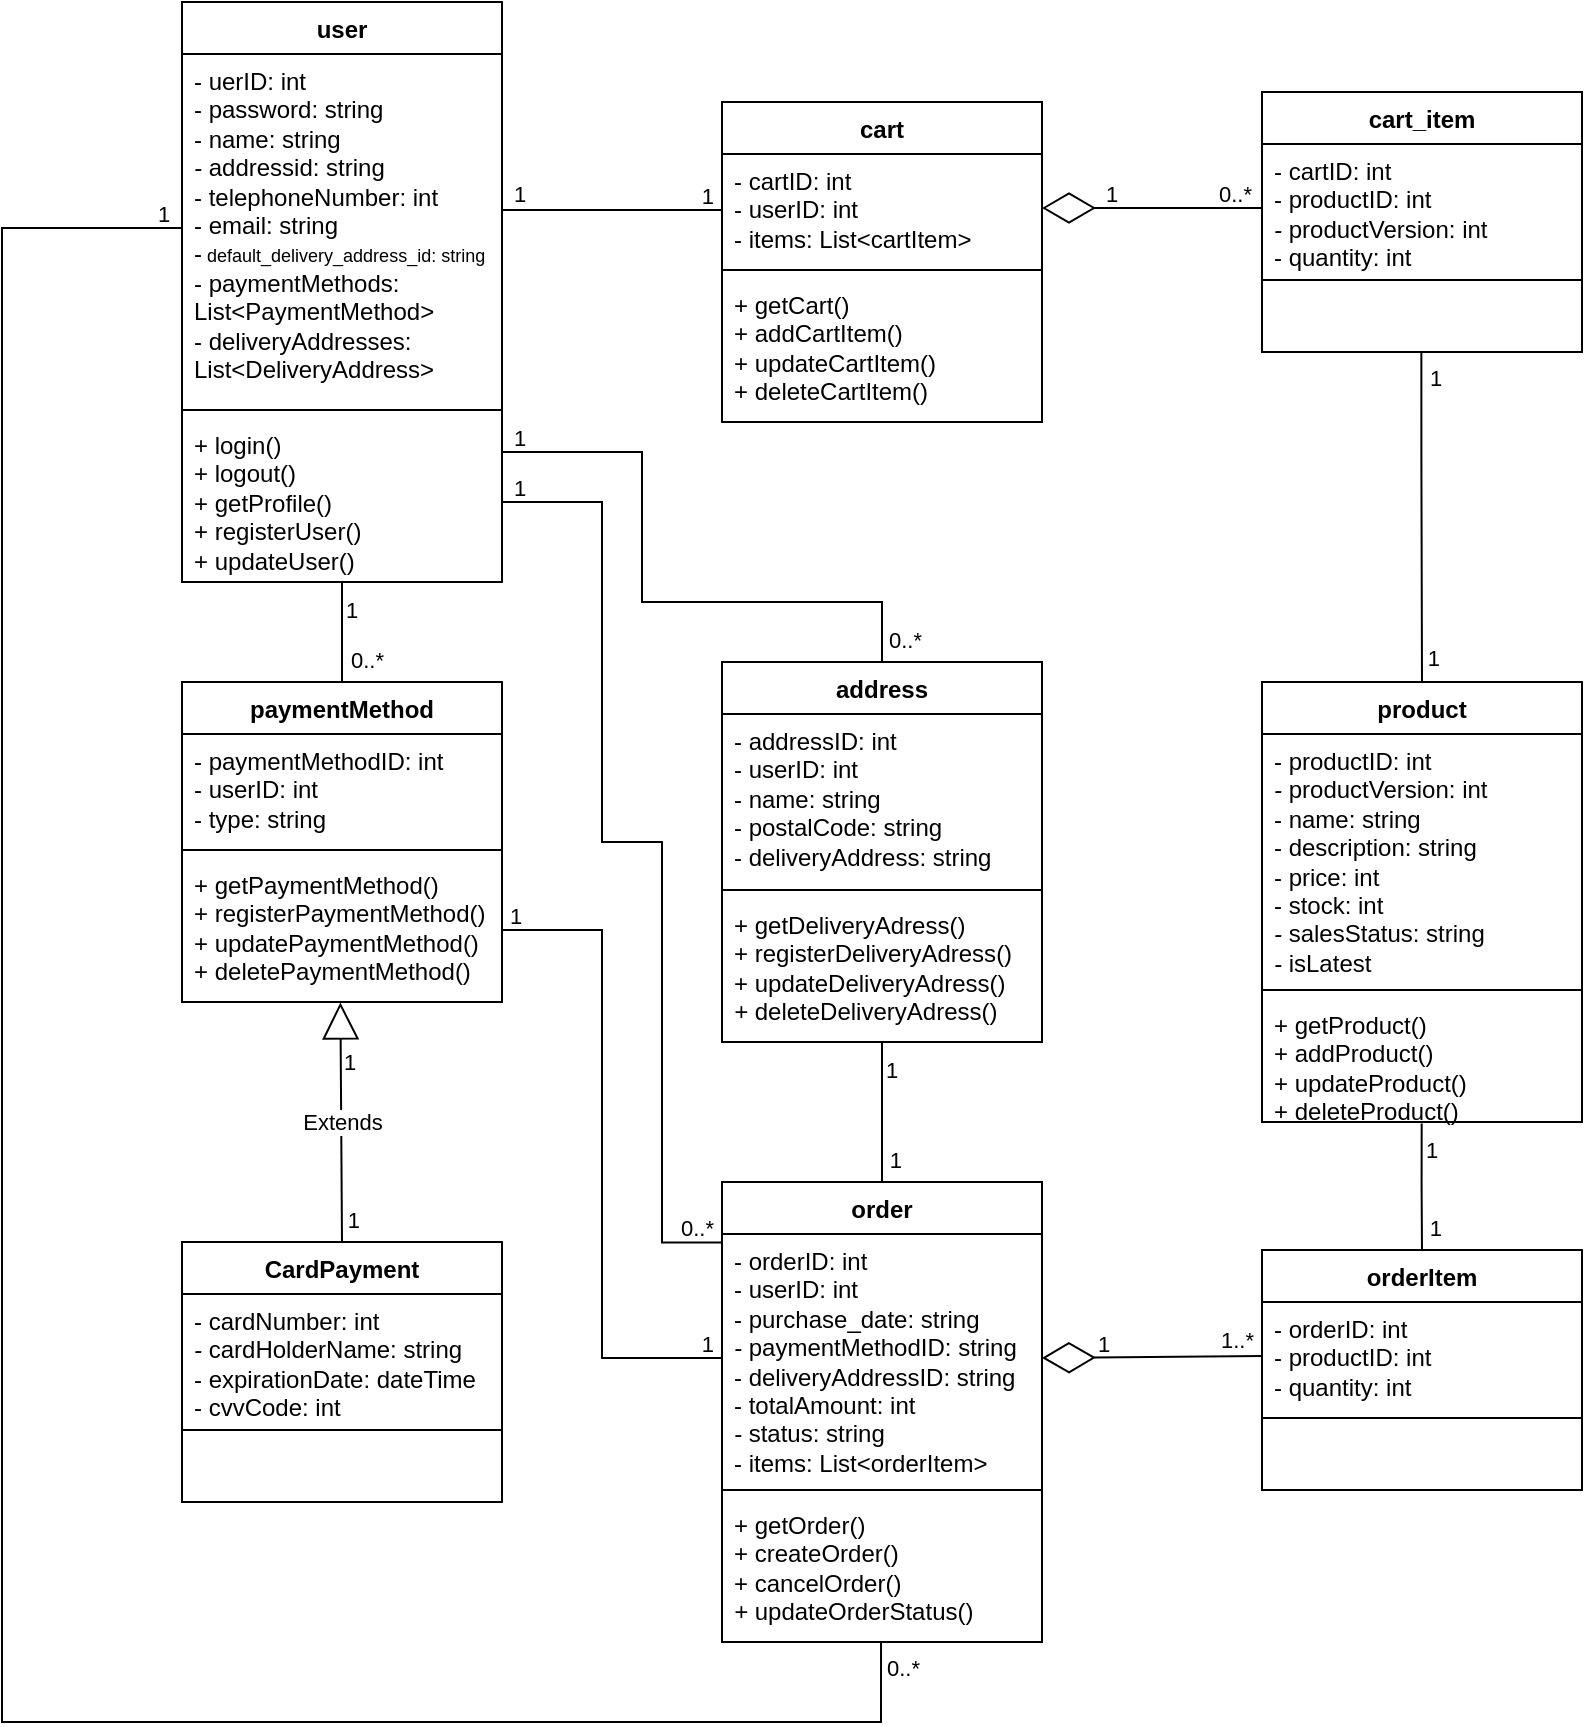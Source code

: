 <mxfile version="24.4.13" type="google">
  <diagram name="Page-1" id="e56a1550-8fbb-45ad-956c-1786394a9013">
    <mxGraphModel grid="1" page="0" gridSize="10" guides="1" tooltips="1" connect="1" arrows="1" fold="1" pageScale="1" pageWidth="1100" pageHeight="850" background="none" math="0" shadow="0">
      <root>
        <mxCell id="0" />
        <mxCell id="1" parent="0" />
        <mxCell id="Dggb_0L5YijJoXraUt78-34" value="" style="endArrow=none;html=1;edgeStyle=orthogonalEdgeStyle;rounded=0;exitX=1;exitY=0.517;exitDx=0;exitDy=0;entryX=0;entryY=0.5;entryDx=0;entryDy=0;exitPerimeter=0;" edge="1" parent="1" source="2KOE_bNOq0SQkTFNPbul-5">
          <mxGeometry relative="1" as="geometry">
            <mxPoint x="370.0" y="43" as="sourcePoint" />
            <mxPoint x="480" y="44" as="targetPoint" />
            <Array as="points">
              <mxPoint x="480" y="44" />
            </Array>
          </mxGeometry>
        </mxCell>
        <mxCell id="Dggb_0L5YijJoXraUt78-35" value="1" style="edgeLabel;resizable=0;html=1;align=left;verticalAlign=bottom;labelBackgroundColor=none;" connectable="0" vertex="1" parent="Dggb_0L5YijJoXraUt78-34">
          <mxGeometry x="-1" relative="1" as="geometry">
            <mxPoint x="4" y="-11" as="offset" />
          </mxGeometry>
        </mxCell>
        <mxCell id="Dggb_0L5YijJoXraUt78-36" value="1" style="edgeLabel;resizable=0;html=1;align=right;verticalAlign=bottom;labelBackgroundColor=none;" connectable="0" vertex="1" parent="Dggb_0L5YijJoXraUt78-34">
          <mxGeometry x="1" relative="1" as="geometry">
            <mxPoint x="-4" y="1" as="offset" />
          </mxGeometry>
        </mxCell>
        <mxCell id="Dggb_0L5YijJoXraUt78-43" value="" style="endArrow=none;html=1;edgeStyle=orthogonalEdgeStyle;rounded=0;entryX=0.5;entryY=0;entryDx=0;entryDy=0;exitX=0.498;exitY=0.994;exitDx=0;exitDy=0;exitPerimeter=0;" edge="1" parent="1" source="2KOE_bNOq0SQkTFNPbul-17" target="2KOE_bNOq0SQkTFNPbul-20">
          <mxGeometry relative="1" as="geometry">
            <mxPoint x="830" y="170" as="sourcePoint" />
            <mxPoint x="827.86" y="348.19" as="targetPoint" />
            <Array as="points">
              <mxPoint x="830" y="170" />
              <mxPoint x="830" y="170" />
            </Array>
          </mxGeometry>
        </mxCell>
        <mxCell id="Dggb_0L5YijJoXraUt78-44" value="1" style="edgeLabel;resizable=0;html=1;align=left;verticalAlign=bottom;labelBackgroundColor=none;" connectable="0" vertex="1" parent="Dggb_0L5YijJoXraUt78-43">
          <mxGeometry x="-1" relative="1" as="geometry">
            <mxPoint x="2" y="22" as="offset" />
          </mxGeometry>
        </mxCell>
        <mxCell id="Dggb_0L5YijJoXraUt78-45" value="1" style="edgeLabel;resizable=0;html=1;align=right;verticalAlign=bottom;labelBackgroundColor=none;" connectable="0" vertex="1" parent="Dggb_0L5YijJoXraUt78-43">
          <mxGeometry x="1" relative="1" as="geometry">
            <mxPoint x="10" y="-3" as="offset" />
          </mxGeometry>
        </mxCell>
        <mxCell id="Dggb_0L5YijJoXraUt78-49" value="" style="endArrow=none;html=1;edgeStyle=orthogonalEdgeStyle;rounded=0;exitX=1;exitY=0.5;exitDx=0;exitDy=0;entryX=0.5;entryY=0;entryDx=0;entryDy=0;" edge="1" parent="1" source="2KOE_bNOq0SQkTFNPbul-7" target="2KOE_bNOq0SQkTFNPbul-28">
          <mxGeometry relative="1" as="geometry">
            <mxPoint x="380" y="180" as="sourcePoint" />
            <mxPoint x="585" y="250" as="targetPoint" />
            <Array as="points">
              <mxPoint x="440" y="165" />
              <mxPoint x="440" y="240" />
              <mxPoint x="560" y="240" />
            </Array>
          </mxGeometry>
        </mxCell>
        <mxCell id="Dggb_0L5YijJoXraUt78-50" value="1" style="edgeLabel;resizable=0;html=1;align=left;verticalAlign=bottom;labelBackgroundColor=none;" connectable="0" vertex="1" parent="Dggb_0L5YijJoXraUt78-49">
          <mxGeometry x="-1" relative="1" as="geometry">
            <mxPoint x="4" y="2" as="offset" />
          </mxGeometry>
        </mxCell>
        <mxCell id="Dggb_0L5YijJoXraUt78-51" value="0..*" style="edgeLabel;resizable=0;html=1;align=right;verticalAlign=bottom;labelBackgroundColor=none;" connectable="0" vertex="1" parent="Dggb_0L5YijJoXraUt78-49">
          <mxGeometry x="1" relative="1" as="geometry">
            <mxPoint x="20" y="-3" as="offset" />
          </mxGeometry>
        </mxCell>
        <mxCell id="Dggb_0L5YijJoXraUt78-52" value="" style="endArrow=none;html=1;edgeStyle=orthogonalEdgeStyle;rounded=0;exitX=0.5;exitY=1.002;exitDx=0;exitDy=0;exitPerimeter=0;entryX=0.5;entryY=0;entryDx=0;entryDy=0;" edge="1" parent="1" source="2KOE_bNOq0SQkTFNPbul-7" target="2KOE_bNOq0SQkTFNPbul-36">
          <mxGeometry relative="1" as="geometry">
            <mxPoint x="295" y="280" as="sourcePoint" />
            <mxPoint x="290" y="260" as="targetPoint" />
            <Array as="points" />
          </mxGeometry>
        </mxCell>
        <mxCell id="Dggb_0L5YijJoXraUt78-53" value="1" style="edgeLabel;resizable=0;html=1;align=left;verticalAlign=bottom;labelBackgroundColor=none;" connectable="0" vertex="1" parent="Dggb_0L5YijJoXraUt78-52">
          <mxGeometry x="-1" relative="1" as="geometry">
            <mxPoint y="22" as="offset" />
          </mxGeometry>
        </mxCell>
        <mxCell id="Dggb_0L5YijJoXraUt78-54" value="0..*" style="edgeLabel;resizable=0;html=1;align=right;verticalAlign=bottom;labelBackgroundColor=none;" connectable="0" vertex="1" parent="Dggb_0L5YijJoXraUt78-52">
          <mxGeometry x="1" relative="1" as="geometry">
            <mxPoint x="21" y="-3" as="offset" />
          </mxGeometry>
        </mxCell>
        <mxCell id="Dggb_0L5YijJoXraUt78-58" value="" style="endArrow=none;html=1;edgeStyle=orthogonalEdgeStyle;rounded=0;entryX=0;entryY=0.5;entryDx=0;entryDy=0;exitX=1;exitY=0.5;exitDx=0;exitDy=0;" edge="1" parent="1" source="2KOE_bNOq0SQkTFNPbul-39">
          <mxGeometry relative="1" as="geometry">
            <mxPoint x="380" y="618" as="sourcePoint" />
            <mxPoint x="480" y="618" as="targetPoint" />
            <Array as="points">
              <mxPoint x="420" y="404" />
              <mxPoint x="420" y="618" />
            </Array>
          </mxGeometry>
        </mxCell>
        <mxCell id="Dggb_0L5YijJoXraUt78-59" value="1" style="edgeLabel;resizable=0;html=1;align=left;verticalAlign=bottom;labelBackgroundColor=none;" connectable="0" vertex="1" parent="Dggb_0L5YijJoXraUt78-58">
          <mxGeometry x="-1" relative="1" as="geometry">
            <mxPoint x="2" y="1" as="offset" />
          </mxGeometry>
        </mxCell>
        <mxCell id="Dggb_0L5YijJoXraUt78-60" value="1" style="edgeLabel;resizable=0;html=1;align=right;verticalAlign=bottom;labelBackgroundColor=none;" connectable="0" vertex="1" parent="Dggb_0L5YijJoXraUt78-58">
          <mxGeometry x="1" relative="1" as="geometry">
            <mxPoint x="-4" y="1" as="offset" />
          </mxGeometry>
        </mxCell>
        <mxCell id="Dggb_0L5YijJoXraUt78-61" value="" style="endArrow=none;html=1;edgeStyle=orthogonalEdgeStyle;rounded=0;exitX=0.5;exitY=1;exitDx=0;exitDy=0;entryX=0.5;entryY=0;entryDx=0;entryDy=0;" edge="1" parent="1" source="2KOE_bNOq0SQkTFNPbul-28" target="2KOE_bNOq0SQkTFNPbul-32">
          <mxGeometry relative="1" as="geometry">
            <mxPoint x="559.86" y="430" as="sourcePoint" />
            <mxPoint x="559.86" y="540" as="targetPoint" />
            <Array as="points" />
          </mxGeometry>
        </mxCell>
        <mxCell id="Dggb_0L5YijJoXraUt78-62" value="1" style="edgeLabel;resizable=0;html=1;align=left;verticalAlign=bottom;labelBackgroundColor=none;" connectable="0" vertex="1" parent="Dggb_0L5YijJoXraUt78-61">
          <mxGeometry x="-1" relative="1" as="geometry">
            <mxPoint y="22" as="offset" />
          </mxGeometry>
        </mxCell>
        <mxCell id="Dggb_0L5YijJoXraUt78-63" value="1" style="edgeLabel;resizable=0;html=1;align=right;verticalAlign=bottom;labelBackgroundColor=none;" connectable="0" vertex="1" parent="Dggb_0L5YijJoXraUt78-61">
          <mxGeometry x="1" relative="1" as="geometry">
            <mxPoint x="10" y="-3" as="offset" />
          </mxGeometry>
        </mxCell>
        <mxCell id="Dggb_0L5YijJoXraUt78-64" value="" style="endArrow=none;html=1;edgeStyle=orthogonalEdgeStyle;rounded=0;entryX=0.5;entryY=0;entryDx=0;entryDy=0;exitX=0.499;exitY=1.012;exitDx=0;exitDy=0;exitPerimeter=0;" edge="1" parent="1" source="2KOE_bNOq0SQkTFNPbul-23" target="2KOE_bNOq0SQkTFNPbul-24">
          <mxGeometry relative="1" as="geometry">
            <mxPoint x="829.71" y="460" as="sourcePoint" />
            <mxPoint x="829.71" y="530" as="targetPoint" />
          </mxGeometry>
        </mxCell>
        <mxCell id="Dggb_0L5YijJoXraUt78-65" value="1" style="edgeLabel;resizable=0;html=1;align=left;verticalAlign=bottom;labelBackgroundColor=none;" connectable="0" vertex="1" parent="Dggb_0L5YijJoXraUt78-64">
          <mxGeometry x="-1" relative="1" as="geometry">
            <mxPoint y="22" as="offset" />
          </mxGeometry>
        </mxCell>
        <mxCell id="Dggb_0L5YijJoXraUt78-66" value="1" style="edgeLabel;resizable=0;html=1;align=right;verticalAlign=bottom;labelBackgroundColor=none;" connectable="0" vertex="1" parent="Dggb_0L5YijJoXraUt78-64">
          <mxGeometry x="1" relative="1" as="geometry">
            <mxPoint x="10" y="-3" as="offset" />
          </mxGeometry>
        </mxCell>
        <mxCell id="Dggb_0L5YijJoXraUt78-67" value="" style="endArrow=none;html=1;edgeStyle=orthogonalEdgeStyle;rounded=0;exitX=1;exitY=0.5;exitDx=0;exitDy=0;entryX=0;entryY=0.5;entryDx=0;entryDy=0;strokeColor=none;" edge="1" parent="1">
          <mxGeometry relative="1" as="geometry">
            <mxPoint x="640" y="575" as="sourcePoint" />
            <mxPoint x="760" y="695" as="targetPoint" />
          </mxGeometry>
        </mxCell>
        <mxCell id="Dggb_0L5YijJoXraUt78-68" value="1" style="edgeLabel;resizable=0;html=1;align=left;verticalAlign=bottom;labelBackgroundColor=none;" connectable="0" vertex="1" parent="Dggb_0L5YijJoXraUt78-67">
          <mxGeometry x="-1" relative="1" as="geometry">
            <mxPoint x="26" y="44" as="offset" />
          </mxGeometry>
        </mxCell>
        <mxCell id="Dggb_0L5YijJoXraUt78-69" value="1..*" style="edgeLabel;resizable=0;html=1;align=right;verticalAlign=bottom;labelBackgroundColor=none;" connectable="0" vertex="1" parent="Dggb_0L5YijJoXraUt78-67">
          <mxGeometry x="1" relative="1" as="geometry">
            <mxPoint x="-14" y="-77" as="offset" />
          </mxGeometry>
        </mxCell>
        <mxCell id="Dggb_0L5YijJoXraUt78-75" value="" style="endArrow=none;html=1;edgeStyle=orthogonalEdgeStyle;rounded=0;exitX=0;exitY=0.5;exitDx=0;exitDy=0;entryX=0.497;entryY=0.995;entryDx=0;entryDy=0;entryPerimeter=0;" edge="1" parent="1" source="2KOE_bNOq0SQkTFNPbul-5" target="2KOE_bNOq0SQkTFNPbul-35">
          <mxGeometry relative="1" as="geometry">
            <mxPoint x="210" y="70.01" as="sourcePoint" />
            <mxPoint x="560" y="790" as="targetPoint" />
            <Array as="points">
              <mxPoint x="210" y="53" />
              <mxPoint x="120" y="53" />
              <mxPoint x="120" y="800" />
              <mxPoint x="560" y="800" />
            </Array>
          </mxGeometry>
        </mxCell>
        <mxCell id="Dggb_0L5YijJoXraUt78-76" value="1" style="edgeLabel;resizable=0;html=1;align=left;verticalAlign=bottom;labelBackgroundColor=none;" connectable="0" vertex="1" parent="Dggb_0L5YijJoXraUt78-75">
          <mxGeometry x="-1" relative="1" as="geometry">
            <mxPoint x="-14" y="1" as="offset" />
          </mxGeometry>
        </mxCell>
        <mxCell id="Dggb_0L5YijJoXraUt78-77" value="0..*" style="edgeLabel;resizable=0;html=1;align=right;verticalAlign=bottom;labelBackgroundColor=none;" connectable="0" vertex="1" parent="Dggb_0L5YijJoXraUt78-75">
          <mxGeometry x="1" relative="1" as="geometry">
            <mxPoint x="20" y="22" as="offset" />
          </mxGeometry>
        </mxCell>
        <mxCell id="2KOE_bNOq0SQkTFNPbul-3" value="" style="endArrow=diamondThin;endFill=0;endSize=24;html=1;rounded=0;exitX=0;exitY=0.5;exitDx=0;exitDy=0;entryX=1;entryY=0.5;entryDx=0;entryDy=0;" edge="1" parent="1" source="2KOE_bNOq0SQkTFNPbul-25" target="2KOE_bNOq0SQkTFNPbul-33">
          <mxGeometry width="160" relative="1" as="geometry">
            <mxPoint x="730" y="627.5" as="sourcePoint" />
            <mxPoint x="660" y="612.5" as="targetPoint" />
          </mxGeometry>
        </mxCell>
        <mxCell id="2KOE_bNOq0SQkTFNPbul-4" value="user" style="swimlane;fontStyle=1;align=center;verticalAlign=top;childLayout=stackLayout;horizontal=1;startSize=26;horizontalStack=0;resizeParent=1;resizeParentMax=0;resizeLast=0;collapsible=1;marginBottom=0;whiteSpace=wrap;html=1;" vertex="1" parent="1">
          <mxGeometry x="210" y="-60" width="160" height="290" as="geometry" />
        </mxCell>
        <mxCell id="2KOE_bNOq0SQkTFNPbul-5" value="- uerID: int&lt;div&gt;- password: string&lt;br&gt;&lt;/div&gt;&lt;div&gt;- name: string&lt;/div&gt;&lt;div&gt;&lt;i&gt;- &lt;/i&gt;addressid: string&lt;/div&gt;&lt;div&gt;- telephoneNumber: int&lt;br&gt;&lt;/div&gt;&lt;div&gt;- email: string&lt;/div&gt;&lt;div&gt;-&lt;font style=&quot;font-size: 9px;&quot;&gt; default_delivery_address_id: string&lt;/font&gt;&lt;/div&gt;&lt;div&gt;- paymentMethods: List&amp;lt;PaymentMethod&amp;gt;&lt;br&gt;&lt;/div&gt;&lt;div&gt;-&amp;nbsp;deliveryAddresses: List&amp;lt;DeliveryAddress&amp;gt;&lt;/div&gt;" style="text;strokeColor=none;fillColor=none;align=left;verticalAlign=top;spacingLeft=4;spacingRight=4;overflow=hidden;rotatable=0;points=[[0,0.5],[1,0.5]];portConstraint=eastwest;whiteSpace=wrap;html=1;" vertex="1" parent="2KOE_bNOq0SQkTFNPbul-4">
          <mxGeometry y="26" width="160" height="174" as="geometry" />
        </mxCell>
        <mxCell id="2KOE_bNOq0SQkTFNPbul-6" value="" style="line;strokeWidth=1;fillColor=none;align=left;verticalAlign=middle;spacingTop=-1;spacingLeft=3;spacingRight=3;rotatable=0;labelPosition=right;points=[];portConstraint=eastwest;strokeColor=inherit;" vertex="1" parent="2KOE_bNOq0SQkTFNPbul-4">
          <mxGeometry y="200" width="160" height="8" as="geometry" />
        </mxCell>
        <mxCell id="2KOE_bNOq0SQkTFNPbul-7" value="+ login()&lt;div&gt;+ logout()&lt;br&gt;&lt;/div&gt;&lt;div&gt;+ getProfile()&lt;br&gt;&lt;/div&gt;&lt;div&gt;+ registerUser()&lt;br&gt;&lt;/div&gt;&lt;div&gt;+ updateUser()&lt;br&gt;&lt;/div&gt;" style="text;strokeColor=none;fillColor=none;align=left;verticalAlign=top;spacingLeft=4;spacingRight=4;overflow=hidden;rotatable=0;points=[[0,0.5],[1,0.5]];portConstraint=eastwest;whiteSpace=wrap;html=1;" vertex="1" parent="2KOE_bNOq0SQkTFNPbul-4">
          <mxGeometry y="208" width="160" height="82" as="geometry" />
        </mxCell>
        <mxCell id="2KOE_bNOq0SQkTFNPbul-9" value="cart" style="swimlane;fontStyle=1;align=center;verticalAlign=top;childLayout=stackLayout;horizontal=1;startSize=26;horizontalStack=0;resizeParent=1;resizeParentMax=0;resizeLast=0;collapsible=1;marginBottom=0;whiteSpace=wrap;html=1;" vertex="1" parent="1">
          <mxGeometry x="480" y="-10" width="160" height="160" as="geometry" />
        </mxCell>
        <mxCell id="2KOE_bNOq0SQkTFNPbul-10" value="- cartID: int&lt;div&gt;- userID: int&lt;/div&gt;&lt;div&gt;- items: List&amp;lt;cartItem&amp;gt;&lt;br&gt;&lt;/div&gt;" style="text;strokeColor=none;fillColor=none;align=left;verticalAlign=top;spacingLeft=4;spacingRight=4;overflow=hidden;rotatable=0;points=[[0,0.5],[1,0.5]];portConstraint=eastwest;whiteSpace=wrap;html=1;" vertex="1" parent="2KOE_bNOq0SQkTFNPbul-9">
          <mxGeometry y="26" width="160" height="54" as="geometry" />
        </mxCell>
        <mxCell id="2KOE_bNOq0SQkTFNPbul-11" value="" style="line;strokeWidth=1;fillColor=none;align=left;verticalAlign=middle;spacingTop=-1;spacingLeft=3;spacingRight=3;rotatable=0;labelPosition=right;points=[];portConstraint=eastwest;strokeColor=inherit;" vertex="1" parent="2KOE_bNOq0SQkTFNPbul-9">
          <mxGeometry y="80" width="160" height="8" as="geometry" />
        </mxCell>
        <mxCell id="2KOE_bNOq0SQkTFNPbul-12" value="&lt;div&gt;+ getCart()&lt;br&gt;&lt;/div&gt;&lt;div&gt;+ addCartItem()&lt;div&gt;+ updateCartItem()&lt;br&gt;&lt;/div&gt;&lt;div&gt;+ deleteCartItem()&lt;/div&gt;&lt;/div&gt;" style="text;strokeColor=none;fillColor=none;align=left;verticalAlign=top;spacingLeft=4;spacingRight=4;overflow=hidden;rotatable=0;points=[[0,0.5],[1,0.5]];portConstraint=eastwest;whiteSpace=wrap;html=1;" vertex="1" parent="2KOE_bNOq0SQkTFNPbul-9">
          <mxGeometry y="88" width="160" height="72" as="geometry" />
        </mxCell>
        <mxCell id="2KOE_bNOq0SQkTFNPbul-13" value="" style="group" connectable="0" vertex="1" parent="1">
          <mxGeometry x="640" y="255" as="geometry" />
        </mxCell>
        <mxCell id="Dggb_0L5YijJoXraUt78-40" value="" style="endArrow=none;html=1;edgeStyle=orthogonalEdgeStyle;rounded=0;exitX=1;exitY=0.5;exitDx=0;exitDy=0;entryX=0;entryY=0.5;entryDx=0;entryDy=0;strokeColor=none;" edge="1" parent="2KOE_bNOq0SQkTFNPbul-13">
          <mxGeometry relative="1" as="geometry">
            <mxPoint as="sourcePoint" />
            <mxPoint x="110" y="-162" as="targetPoint" />
          </mxGeometry>
        </mxCell>
        <mxCell id="Dggb_0L5YijJoXraUt78-41" value="1" style="edgeLabel;resizable=0;html=1;align=left;verticalAlign=bottom;labelBackgroundColor=none;" connectable="0" vertex="1" parent="Dggb_0L5YijJoXraUt78-40">
          <mxGeometry x="-1" relative="1" as="geometry">
            <mxPoint x="30" y="-211" as="offset" />
          </mxGeometry>
        </mxCell>
        <mxCell id="Dggb_0L5YijJoXraUt78-42" value="0..*" style="edgeLabel;resizable=0;html=1;align=right;verticalAlign=bottom;labelBackgroundColor=none;" connectable="0" vertex="1" parent="Dggb_0L5YijJoXraUt78-40">
          <mxGeometry x="1" relative="1" as="geometry">
            <mxPoint x="-5" y="-49" as="offset" />
          </mxGeometry>
        </mxCell>
        <mxCell id="2KOE_bNOq0SQkTFNPbul-1" value="" style="endArrow=diamondThin;endFill=0;endSize=24;html=1;rounded=0;exitX=0;exitY=0.5;exitDx=0;exitDy=0;entryX=1;entryY=0.5;entryDx=0;entryDy=0;" edge="1" parent="1" source="2KOE_bNOq0SQkTFNPbul-15" target="2KOE_bNOq0SQkTFNPbul-10">
          <mxGeometry width="160" relative="1" as="geometry">
            <mxPoint x="750" y="53" as="sourcePoint" />
            <mxPoint x="640" y="215" as="targetPoint" />
          </mxGeometry>
        </mxCell>
        <mxCell id="2KOE_bNOq0SQkTFNPbul-14" value="cart_item" style="swimlane;fontStyle=1;align=center;verticalAlign=top;childLayout=stackLayout;horizontal=1;startSize=26;horizontalStack=0;resizeParent=1;resizeParentMax=0;resizeLast=0;collapsible=1;marginBottom=0;whiteSpace=wrap;html=1;" vertex="1" parent="1">
          <mxGeometry x="750" y="-15" width="160" height="130" as="geometry" />
        </mxCell>
        <mxCell id="2KOE_bNOq0SQkTFNPbul-15" value="&lt;div&gt;&lt;span style=&quot;background-color: initial;&quot;&gt;- cartID: int&lt;/span&gt;&lt;br&gt;&lt;/div&gt;&lt;div&gt;- productID: int&lt;/div&gt;&lt;div&gt;&lt;i&gt;-&amp;nbsp;&lt;/i&gt;productVersion: int&lt;br&gt;&lt;/div&gt;&lt;div&gt;- quantity: int&lt;br&gt;&lt;/div&gt;&lt;div&gt;&lt;br&gt;&lt;/div&gt;" style="text;strokeColor=none;fillColor=none;align=left;verticalAlign=top;spacingLeft=4;spacingRight=4;overflow=hidden;rotatable=0;points=[[0,0.5],[1,0.5]];portConstraint=eastwest;whiteSpace=wrap;html=1;" vertex="1" parent="2KOE_bNOq0SQkTFNPbul-14">
          <mxGeometry y="26" width="160" height="64" as="geometry" />
        </mxCell>
        <mxCell id="2KOE_bNOq0SQkTFNPbul-16" value="" style="line;strokeWidth=1;fillColor=none;align=left;verticalAlign=middle;spacingTop=-1;spacingLeft=3;spacingRight=3;rotatable=0;labelPosition=right;points=[];portConstraint=eastwest;strokeColor=inherit;" vertex="1" parent="2KOE_bNOq0SQkTFNPbul-14">
          <mxGeometry y="90" width="160" height="8" as="geometry" />
        </mxCell>
        <mxCell id="2KOE_bNOq0SQkTFNPbul-17" value="&lt;div&gt;&lt;br&gt;&lt;/div&gt;" style="text;strokeColor=none;fillColor=none;align=left;verticalAlign=top;spacingLeft=4;spacingRight=4;overflow=hidden;rotatable=0;points=[[0,0.5],[1,0.5]];portConstraint=eastwest;whiteSpace=wrap;html=1;" vertex="1" parent="2KOE_bNOq0SQkTFNPbul-14">
          <mxGeometry y="98" width="160" height="32" as="geometry" />
        </mxCell>
        <mxCell id="2KOE_bNOq0SQkTFNPbul-20" value="product" style="swimlane;fontStyle=1;align=center;verticalAlign=top;childLayout=stackLayout;horizontal=1;startSize=26;horizontalStack=0;resizeParent=1;resizeParentMax=0;resizeLast=0;collapsible=1;marginBottom=0;whiteSpace=wrap;html=1;" vertex="1" parent="1">
          <mxGeometry x="750" y="280" width="160" height="220" as="geometry" />
        </mxCell>
        <mxCell id="2KOE_bNOq0SQkTFNPbul-21" value="- productID: int&lt;div&gt;&lt;i&gt;- &lt;/i&gt;productVersion: int&lt;br&gt;&lt;div&gt;- name: string&lt;/div&gt;&lt;div&gt;- description: string&lt;br&gt;&lt;/div&gt;&lt;div&gt;- price: int&lt;/div&gt;&lt;div&gt;- stock: int&lt;/div&gt;&lt;/div&gt;&lt;div&gt;&lt;i&gt;-&amp;nbsp;&lt;/i&gt;salesStatus: string&lt;br&gt;&lt;/div&gt;&lt;div&gt;&lt;i&gt;- &lt;/i&gt;isLatest&lt;/div&gt;" style="text;strokeColor=none;fillColor=none;align=left;verticalAlign=top;spacingLeft=4;spacingRight=4;overflow=hidden;rotatable=0;points=[[0,0.5],[1,0.5]];portConstraint=eastwest;whiteSpace=wrap;html=1;" vertex="1" parent="2KOE_bNOq0SQkTFNPbul-20">
          <mxGeometry y="26" width="160" height="124" as="geometry" />
        </mxCell>
        <mxCell id="2KOE_bNOq0SQkTFNPbul-22" value="" style="line;strokeWidth=1;fillColor=none;align=left;verticalAlign=middle;spacingTop=-1;spacingLeft=3;spacingRight=3;rotatable=0;labelPosition=right;points=[];portConstraint=eastwest;strokeColor=inherit;" vertex="1" parent="2KOE_bNOq0SQkTFNPbul-20">
          <mxGeometry y="150" width="160" height="8" as="geometry" />
        </mxCell>
        <mxCell id="2KOE_bNOq0SQkTFNPbul-23" value="&lt;div&gt;+ getProduct()&lt;/div&gt;&lt;div&gt;+ addProduct()&lt;br&gt;&lt;/div&gt;&lt;div&gt;+ update&lt;span style=&quot;background-color: initial;&quot;&gt;Product&lt;/span&gt;&lt;span style=&quot;background-color: initial;&quot;&gt;()&lt;/span&gt;&lt;/div&gt;&lt;div&gt;+ delete&lt;span style=&quot;background-color: initial;&quot;&gt;Product&lt;/span&gt;&lt;span style=&quot;background-color: initial;&quot;&gt;()&lt;/span&gt;&lt;/div&gt;" style="text;strokeColor=none;fillColor=none;align=left;verticalAlign=top;spacingLeft=4;spacingRight=4;overflow=hidden;rotatable=0;points=[[0,0.5],[1,0.5]];portConstraint=eastwest;whiteSpace=wrap;html=1;" vertex="1" parent="2KOE_bNOq0SQkTFNPbul-20">
          <mxGeometry y="158" width="160" height="62" as="geometry" />
        </mxCell>
        <mxCell id="2KOE_bNOq0SQkTFNPbul-24" value="orderItem" style="swimlane;fontStyle=1;align=center;verticalAlign=top;childLayout=stackLayout;horizontal=1;startSize=26;horizontalStack=0;resizeParent=1;resizeParentMax=0;resizeLast=0;collapsible=1;marginBottom=0;whiteSpace=wrap;html=1;" vertex="1" parent="1">
          <mxGeometry x="750" y="564" width="160" height="120" as="geometry" />
        </mxCell>
        <mxCell id="2KOE_bNOq0SQkTFNPbul-25" value="- orderID: int&lt;div&gt;- productID: int&lt;/div&gt;&lt;div&gt;- quantity: int&lt;span style=&quot;background-color: initial; text-wrap: nowrap; color: rgba(0, 0, 0, 0); font-family: monospace; font-size: 0px;&quot;&gt;%3CmxGraphModel%3E%3Croot%3E%3CmxCell%20id%3D%220%22%2F%3E%3CmxCell%20id%3D%221%22%20parent%3D%220%22%2F%3E%3CmxCell%20id%3D%222%22%20value%3D%22%E5%95%86%E5%93%81%22%20style%3D%22swimlane%3BfontStyle%3D1%3Balign%3Dcenter%3BverticalAlign%3Dtop%3BchildLayout%3DstackLayout%3Bhorizontal%3D1%3BstartSize%3D26%3BhorizontalStack%3D0%3BresizeParent%3D1%3BresizeParentMax%3D0%3BresizeLast%3D0%3Bcollapsible%3D1%3BmarginBottom%3D0%3BwhiteSpace%3Dwrap%3Bhtml%3D1%3B%22%20vertex%3D%221%22%20parent%3D%221%22%3E%3CmxGeometry%20x%3D%22750%22%20y%3D%22280%22%20width%3D%22160%22%20height%3D%22170%22%20as%3D%22geometry%22%2F%3E%3C%2FmxCell%3E%3CmxCell%20id%3D%223%22%20value%3D%22-%20productID%3A%20string%26lt%3Bdiv%26gt%3B-%20name%3A%20string%26lt%3B%2Fdiv%26gt%3B%26lt%3Bdiv%26gt%3B-%20description%3A%20string%26lt%3Bbr%26gt%3B%26lt%3B%2Fdiv%26gt%3B%26lt%3Bdiv%26gt%3B-%20price%3A%20int%26lt%3Bbr%26gt%3B%26lt%3B%2Fdiv%26gt%3B%26lt%3Bdiv%26gt%3B-%20stockID%3A%20int%26lt%3Bbr%26gt%3B%26lt%3B%2Fdiv%26gt%3B%26lt%3Bdiv%26gt%3B-%20stock%3A%20int%26lt%3B%2Fdiv%26gt%3B%22%20style%3D%22text%3BstrokeColor%3Dnone%3BfillColor%3Dnone%3Balign%3Dleft%3BverticalAlign%3Dtop%3BspacingLeft%3D4%3BspacingRight%3D4%3Boverflow%3Dhidden%3Brotatable%3D0%3Bpoints%3D%5B%5B0%2C0.5%5D%2C%5B1%2C0.5%5D%5D%3BportConstraint%3Deastwest%3BwhiteSpace%3Dwrap%3Bhtml%3D1%3B%22%20vertex%3D%221%22%20parent%3D%222%22%3E%3CmxGeometry%20y%3D%2226%22%20width%3D%22160%22%20height%3D%2294%22%20as%3D%22geometry%22%2F%3E%3C%2FmxCell%3E%3CmxCell%20id%3D%224%22%20value%3D%22%22%20style%3D%22line%3BstrokeWidth%3D1%3BfillColor%3Dnone%3Balign%3Dleft%3BverticalAlign%3Dmiddle%3BspacingTop%3D-1%3BspacingLeft%3D3%3BspacingRight%3D3%3Brotatable%3D0%3BlabelPosition%3Dright%3Bpoints%3D%5B%5D%3BportConstraint%3Deastwest%3BstrokeColor%3Dinherit%3B%22%20vertex%3D%221%22%20parent%3D%222%22%3E%3CmxGeometry%20y%3D%22120%22%20width%3D%22160%22%20height%3D%228%22%20as%3D%22geometry%22%2F%3E%3C%2FmxCell%3E%3CmxCell%20id%3D%225%22%20value%3D%22%26lt%3Bdiv%26gt%3B%26lt%3Bbr%26gt%3B%26lt%3B%2Fdiv%26gt%3B%22%20style%3D%22text%3BstrokeColor%3Dnone%3BfillColor%3Dnone%3Balign%3Dleft%3BverticalAlign%3Dtop%3BspacingLeft%3D4%3BspacingRight%3D4%3Boverflow%3Dhidden%3Brotatable%3D0%3Bpoints%3D%5B%5B0%2C0.5%5D%2C%5B1%2C0.5%5D%5D%3BportConstraint%3Deastwest%3BwhiteSpace%3Dwrap%3Bhtml%3D1%3B%22%20vertex%3D%221%22%20parent%3D%222%22%3E%3CmxGeometry%20y%3D%22128%22%20width%3D%22160%22%20height%3D%2242%22%20as%3D%22geometry%22%2F%3E%3C%2FmxCell%3E%3C%2Froot%3E%3C%2FmxGraphModel%3E&lt;/span&gt;&lt;span style=&quot;background-color: initial; text-wrap: nowrap; color: rgba(0, 0, 0, 0); font-family: monospace; font-size: 0px;&quot;&gt;%3CmxGraphModel%3E%3Croot%3E%3CmxCell%20id%3D%220%22%2F%3E%3CmxCell%20id%3D%221%22%20parent%3D%220%22%2F%3E%3CmxCell%20id%3D%222%22%20value%3D%22%E5%95%86%E5%93%81%22%20style%3D%22swimlane%3BfontStyle%3D1%3Balign%3Dcenter%3BverticalAlign%3Dtop%3BchildLayout%3DstackLayout%3Bhorizontal%3D1%3BstartSize%3D26%3BhorizontalStack%3D0%3BresizeParent%3D1%3BresizeParentMax%3D0%3BresizeLast%3D0%3Bcollapsible%3D1%3BmarginBottom%3D0%3BwhiteSpace%3Dwrap%3Bhtml%3D1%3B%22%20vertex%3D%221%22%20parent%3D%221%22%3E%3CmxGeometry%20x%3D%22750%22%20y%3D%22280%22%20width%3D%22160%22%20height%3D%22170%22%20as%3D%22geometry%22%2F%3E%3C%2FmxCell%3E%3CmxCell%20id%3D%223%22%20value%3D%22-%20productID%3A%20string%26lt%3Bdiv%26gt%3B-%20name%3A%20string%26lt%3B%2Fdiv%26gt%3B%26lt%3Bdiv%26gt%3B-%20description%3A%20string%26lt%3Bbr%26gt%3B%26lt%3B%2Fdiv%26gt%3B%26lt%3Bdiv%26gt%3B-%20price%3A%20int%26lt%3Bbr%26gt%3B%26lt%3B%2Fdiv%26gt%3B%26lt%3Bdiv%26gt%3B-%20stockID%3A%20int%26lt%3Bbr%26gt%3B%26lt%3B%2Fdiv%26gt%3B%26lt%3Bdiv%26gt%3B-%20stock%3A%20int%26lt%3B%2Fdiv%26gt%3B%22%20style%3D%22text%3BstrokeColor%3Dnone%3BfillColor%3Dnone%3Balign%3Dleft%3BverticalAlign%3Dtop%3BspacingLeft%3D4%3BspacingRight%3D4%3Boverflow%3Dhidden%3Brotatable%3D0%3Bpoints%3D%5B%5B0%2C0.5%5D%2C%5B1%2C0.5%5D%5D%3BportConstraint%3Deastwest%3BwhiteSpace%3Dwrap%3Bhtml%3D1%3B%22%20vertex%3D%221%22%20parent%3D%222%22%3E%3CmxGeometry%20y%3D%2226%22%20width%3D%22160%22%20height%3D%2294%22%20as%3D%22geometry%22%2F%3E%3C%2FmxCell%3E%3CmxCell%20id%3D%224%22%20value%3D%22%22%20style%3D%22line%3BstrokeWidth%3D1%3BfillColor%3Dnone%3Balign%3Dleft%3BverticalAlign%3Dmiddle%3BspacingTop%3D-1%3BspacingLeft%3D3%3BspacingRight%3D3%3Brotatable%3D0%3BlabelPosition%3Dright%3Bpoints%3D%5B%5D%3BportConstraint%3Deastwest%3BstrokeColor%3Dinherit%3B%22%20vertex%3D%221%22%20parent%3D%222%22%3E%3CmxGeometry%20y%3D%22120%22%20width%3D%22160%22%20height%3D%228%22%20as%3D%22geometry%22%2F%3E%3C%2FmxCell%3E%3CmxCell%20id%3D%225%22%20value%3D%22%26lt%3Bdiv%26gt%3B%26lt%3Bbr%26gt%3B%26lt%3B%2Fdiv%26gt%3B%22%20style%3D%22text%3BstrokeColor%3Dnone%3BfillColor%3Dnone%3Balign%3Dleft%3BverticalAlign%3Dtop%3BspacingLeft%3D4%3BspacingRight%3D4%3Boverflow%3Dhidden%3Brotatable%3D0%3Bpoints%3D%5B%5B0%2C0.5%5D%2C%5B1%2C0.5%5D%5D%3BportConstraint%3Deastwest%3BwhiteSpace%3Dwrap%3Bhtml%3D1%3B%22%20vertex%3D%221%22%20parent%3D%222%22%3E%3CmxGeometry%20y%3D%22128%22%20width%3D%22160%22%20height%3D%2242%22%20as%3D%22geometry%22%2F%3E%3C%2FmxCell%3E%3C%2Froot%3E%3C%2FmxGraphModel%3E&lt;/span&gt;&lt;/div&gt;" style="text;strokeColor=none;fillColor=none;align=left;verticalAlign=top;spacingLeft=4;spacingRight=4;overflow=hidden;rotatable=0;points=[[0,0.5],[1,0.5]];portConstraint=eastwest;whiteSpace=wrap;html=1;" vertex="1" parent="2KOE_bNOq0SQkTFNPbul-24">
          <mxGeometry y="26" width="160" height="54" as="geometry" />
        </mxCell>
        <mxCell id="2KOE_bNOq0SQkTFNPbul-26" value="" style="line;strokeWidth=1;fillColor=none;align=left;verticalAlign=middle;spacingTop=-1;spacingLeft=3;spacingRight=3;rotatable=0;labelPosition=right;points=[];portConstraint=eastwest;strokeColor=inherit;" vertex="1" parent="2KOE_bNOq0SQkTFNPbul-24">
          <mxGeometry y="80" width="160" height="8" as="geometry" />
        </mxCell>
        <mxCell id="2KOE_bNOq0SQkTFNPbul-27" value="&amp;nbsp;" style="text;strokeColor=none;fillColor=none;align=left;verticalAlign=top;spacingLeft=4;spacingRight=4;overflow=hidden;rotatable=0;points=[[0,0.5],[1,0.5]];portConstraint=eastwest;whiteSpace=wrap;html=1;" vertex="1" parent="2KOE_bNOq0SQkTFNPbul-24">
          <mxGeometry y="88" width="160" height="32" as="geometry" />
        </mxCell>
        <mxCell id="2KOE_bNOq0SQkTFNPbul-28" value="address" style="swimlane;fontStyle=1;align=center;verticalAlign=top;childLayout=stackLayout;horizontal=1;startSize=26;horizontalStack=0;resizeParent=1;resizeParentMax=0;resizeLast=0;collapsible=1;marginBottom=0;whiteSpace=wrap;html=1;" vertex="1" parent="1">
          <mxGeometry x="480" y="270" width="160" height="190" as="geometry" />
        </mxCell>
        <mxCell id="2KOE_bNOq0SQkTFNPbul-29" value="- addressID: int&lt;div&gt;- userID: int&lt;/div&gt;&lt;div&gt;- name: string&lt;br&gt;&lt;/div&gt;&lt;div&gt;- postalCode: string&lt;br&gt;&lt;/div&gt;&lt;div&gt;- deliveryAddress: string&lt;/div&gt;" style="text;strokeColor=none;fillColor=none;align=left;verticalAlign=top;spacingLeft=4;spacingRight=4;overflow=hidden;rotatable=0;points=[[0,0.5],[1,0.5]];portConstraint=eastwest;whiteSpace=wrap;html=1;" vertex="1" parent="2KOE_bNOq0SQkTFNPbul-28">
          <mxGeometry y="26" width="160" height="84" as="geometry" />
        </mxCell>
        <mxCell id="2KOE_bNOq0SQkTFNPbul-30" value="" style="line;strokeWidth=1;fillColor=none;align=left;verticalAlign=middle;spacingTop=-1;spacingLeft=3;spacingRight=3;rotatable=0;labelPosition=right;points=[];portConstraint=eastwest;strokeColor=inherit;" vertex="1" parent="2KOE_bNOq0SQkTFNPbul-28">
          <mxGeometry y="110" width="160" height="8" as="geometry" />
        </mxCell>
        <mxCell id="2KOE_bNOq0SQkTFNPbul-31" value="&lt;div&gt;&lt;div&gt;+ getDeliveryAdress()&lt;br&gt;&lt;/div&gt;&lt;div&gt;+ register&lt;span style=&quot;background-color: initial;&quot;&gt;Delivery&lt;/span&gt;&lt;span style=&quot;background-color: initial;&quot;&gt;Adress&lt;/span&gt;&lt;span style=&quot;background-color: initial;&quot;&gt;()&lt;/span&gt;&lt;/div&gt;&lt;div&gt;+ update&lt;span style=&quot;background-color: initial;&quot;&gt;Delivery&lt;/span&gt;&lt;span style=&quot;background-color: initial;&quot;&gt;Adress&lt;/span&gt;&lt;span style=&quot;background-color: initial;&quot;&gt;()&lt;/span&gt;&lt;/div&gt;&lt;/div&gt;&lt;div&gt;&lt;i&gt;+ &lt;/i&gt;delete&lt;span style=&quot;background-color: initial;&quot;&gt;Delivery&lt;/span&gt;&lt;span style=&quot;background-color: initial;&quot;&gt;Adress&lt;/span&gt;&lt;span style=&quot;background-color: initial;&quot;&gt;()&lt;/span&gt;&lt;/div&gt;" style="text;strokeColor=none;fillColor=none;align=left;verticalAlign=top;spacingLeft=4;spacingRight=4;overflow=hidden;rotatable=0;points=[[0,0.5],[1,0.5]];portConstraint=eastwest;whiteSpace=wrap;html=1;" vertex="1" parent="2KOE_bNOq0SQkTFNPbul-28">
          <mxGeometry y="118" width="160" height="72" as="geometry" />
        </mxCell>
        <mxCell id="2KOE_bNOq0SQkTFNPbul-32" value="order" style="swimlane;fontStyle=1;align=center;verticalAlign=top;childLayout=stackLayout;horizontal=1;startSize=26;horizontalStack=0;resizeParent=1;resizeParentMax=0;resizeLast=0;collapsible=1;marginBottom=0;whiteSpace=wrap;html=1;" vertex="1" parent="1">
          <mxGeometry x="480" y="530" width="160" height="230" as="geometry" />
        </mxCell>
        <mxCell id="2KOE_bNOq0SQkTFNPbul-33" value="- orderID: int&lt;div&gt;- userID: int&lt;br&gt;&lt;div&gt;- purchase_date: string&lt;/div&gt;&lt;div&gt;&lt;i&gt;- &lt;/i&gt;paymentMethodID: string&lt;/div&gt;&lt;div&gt;- deliveryAddressID: string&lt;/div&gt;&lt;div&gt;- totalAmount: int&lt;/div&gt;&lt;/div&gt;&lt;div&gt;&lt;i&gt;- &lt;/i&gt;status: string&lt;/div&gt;&lt;div&gt;- items: List&amp;lt;orderItem&amp;gt;&lt;br&gt;&lt;/div&gt;" style="text;strokeColor=none;fillColor=none;align=left;verticalAlign=top;spacingLeft=4;spacingRight=4;overflow=hidden;rotatable=0;points=[[0,0.5],[1,0.5]];portConstraint=eastwest;whiteSpace=wrap;html=1;" vertex="1" parent="2KOE_bNOq0SQkTFNPbul-32">
          <mxGeometry y="26" width="160" height="124" as="geometry" />
        </mxCell>
        <mxCell id="2KOE_bNOq0SQkTFNPbul-34" value="" style="line;strokeWidth=1;fillColor=none;align=left;verticalAlign=middle;spacingTop=-1;spacingLeft=3;spacingRight=3;rotatable=0;labelPosition=right;points=[];portConstraint=eastwest;strokeColor=inherit;" vertex="1" parent="2KOE_bNOq0SQkTFNPbul-32">
          <mxGeometry y="150" width="160" height="8" as="geometry" />
        </mxCell>
        <mxCell id="2KOE_bNOq0SQkTFNPbul-35" value="&lt;div&gt;+ getOrder()&lt;br&gt;&lt;/div&gt;&lt;div&gt;+ create&lt;span style=&quot;background-color: initial;&quot;&gt;Order&lt;/span&gt;&lt;span style=&quot;background-color: initial;&quot;&gt;()&lt;/span&gt;&lt;/div&gt;&lt;div&gt;+ cancel&lt;span style=&quot;background-color: initial;&quot;&gt;Order&lt;/span&gt;&lt;span style=&quot;background-color: initial;&quot;&gt;()&lt;/span&gt;&lt;/div&gt;&lt;div&gt;&lt;span style=&quot;background-color: initial;&quot;&gt;&lt;i&gt;+ &lt;/i&gt;updateOrderStatus()&lt;/span&gt;&lt;/div&gt;" style="text;strokeColor=none;fillColor=none;align=left;verticalAlign=top;spacingLeft=4;spacingRight=4;overflow=hidden;rotatable=0;points=[[0,0.5],[1,0.5]];portConstraint=eastwest;whiteSpace=wrap;html=1;" vertex="1" parent="2KOE_bNOq0SQkTFNPbul-32">
          <mxGeometry y="158" width="160" height="72" as="geometry" />
        </mxCell>
        <mxCell id="2KOE_bNOq0SQkTFNPbul-36" value="paymentMethod" style="swimlane;fontStyle=1;align=center;verticalAlign=top;childLayout=stackLayout;horizontal=1;startSize=26;horizontalStack=0;resizeParent=1;resizeParentMax=0;resizeLast=0;collapsible=1;marginBottom=0;whiteSpace=wrap;html=1;" vertex="1" parent="1">
          <mxGeometry x="210" y="280" width="160" height="160" as="geometry" />
        </mxCell>
        <mxCell id="2KOE_bNOq0SQkTFNPbul-37" value="- paymentMethodID: int&lt;div&gt;- userID: int&lt;/div&gt;&lt;div&gt;- type: string&lt;/div&gt;" style="text;strokeColor=none;fillColor=none;align=left;verticalAlign=top;spacingLeft=4;spacingRight=4;overflow=hidden;rotatable=0;points=[[0,0.5],[1,0.5]];portConstraint=eastwest;whiteSpace=wrap;html=1;" vertex="1" parent="2KOE_bNOq0SQkTFNPbul-36">
          <mxGeometry y="26" width="160" height="54" as="geometry" />
        </mxCell>
        <mxCell id="2KOE_bNOq0SQkTFNPbul-38" value="" style="line;strokeWidth=1;fillColor=none;align=left;verticalAlign=middle;spacingTop=-1;spacingLeft=3;spacingRight=3;rotatable=0;labelPosition=right;points=[];portConstraint=eastwest;strokeColor=inherit;" vertex="1" parent="2KOE_bNOq0SQkTFNPbul-36">
          <mxGeometry y="80" width="160" height="8" as="geometry" />
        </mxCell>
        <mxCell id="2KOE_bNOq0SQkTFNPbul-39" value="&lt;div&gt;&lt;div&gt;+ getPaymentMethod()&lt;br&gt;&lt;/div&gt;&lt;div&gt;+ registerPaymentMethod()&lt;br&gt;&lt;/div&gt;&lt;div&gt;+ update&lt;span style=&quot;background-color: initial;&quot;&gt;PaymentMethod&lt;/span&gt;&lt;span style=&quot;background-color: initial;&quot;&gt;()&lt;/span&gt;&lt;/div&gt;&lt;/div&gt;&lt;div&gt;+ delete&lt;span style=&quot;background-color: initial;&quot;&gt;PaymentMethod&lt;/span&gt;&lt;span style=&quot;background-color: initial;&quot;&gt;()&lt;/span&gt;&lt;/div&gt;" style="text;strokeColor=none;fillColor=none;align=left;verticalAlign=top;spacingLeft=4;spacingRight=4;overflow=hidden;rotatable=0;points=[[0,0.5],[1,0.5]];portConstraint=eastwest;whiteSpace=wrap;html=1;" vertex="1" parent="2KOE_bNOq0SQkTFNPbul-36">
          <mxGeometry y="88" width="160" height="72" as="geometry" />
        </mxCell>
        <mxCell id="rvtHJ2WEF7bu1YtnGJtD-1" value="CardPayment" style="swimlane;fontStyle=1;align=center;verticalAlign=top;childLayout=stackLayout;horizontal=1;startSize=26;horizontalStack=0;resizeParent=1;resizeParentMax=0;resizeLast=0;collapsible=1;marginBottom=0;whiteSpace=wrap;html=1;" vertex="1" parent="1">
          <mxGeometry x="210" y="560" width="160" height="130" as="geometry" />
        </mxCell>
        <mxCell id="rvtHJ2WEF7bu1YtnGJtD-2" value="&lt;div&gt;- cardNumber: int&lt;/div&gt;&lt;div&gt;&lt;i&gt;- &lt;/i&gt;cardHolderName: string&lt;br&gt;&lt;/div&gt;&lt;div&gt;- expirationDate: dateTime&lt;br&gt;&lt;/div&gt;&lt;div&gt;- cvvCode: int&lt;br&gt;&lt;/div&gt;" style="text;strokeColor=none;fillColor=none;align=left;verticalAlign=top;spacingLeft=4;spacingRight=4;overflow=hidden;rotatable=0;points=[[0,0.5],[1,0.5]];portConstraint=eastwest;whiteSpace=wrap;html=1;" vertex="1" parent="rvtHJ2WEF7bu1YtnGJtD-1">
          <mxGeometry y="26" width="160" height="64" as="geometry" />
        </mxCell>
        <mxCell id="rvtHJ2WEF7bu1YtnGJtD-3" value="" style="line;strokeWidth=1;fillColor=none;align=left;verticalAlign=middle;spacingTop=-1;spacingLeft=3;spacingRight=3;rotatable=0;labelPosition=right;points=[];portConstraint=eastwest;strokeColor=inherit;" vertex="1" parent="rvtHJ2WEF7bu1YtnGJtD-1">
          <mxGeometry y="90" width="160" height="8" as="geometry" />
        </mxCell>
        <mxCell id="rvtHJ2WEF7bu1YtnGJtD-4" value="&amp;nbsp;" style="text;strokeColor=none;fillColor=none;align=left;verticalAlign=top;spacingLeft=4;spacingRight=4;overflow=hidden;rotatable=0;points=[[0,0.5],[1,0.5]];portConstraint=eastwest;whiteSpace=wrap;html=1;" vertex="1" parent="rvtHJ2WEF7bu1YtnGJtD-1">
          <mxGeometry y="98" width="160" height="32" as="geometry" />
        </mxCell>
        <mxCell id="rvtHJ2WEF7bu1YtnGJtD-5" value="" style="endArrow=none;html=1;edgeStyle=orthogonalEdgeStyle;rounded=0;exitX=0.508;exitY=0.991;exitDx=0;exitDy=0;exitPerimeter=0;entryX=0.5;entryY=0;entryDx=0;entryDy=0;strokeColor=none;" edge="1" parent="1" source="2KOE_bNOq0SQkTFNPbul-39" target="rvtHJ2WEF7bu1YtnGJtD-1">
          <mxGeometry relative="1" as="geometry">
            <mxPoint x="380" y="480" as="sourcePoint" />
            <mxPoint x="380" y="580" as="targetPoint" />
            <Array as="points">
              <mxPoint x="290" y="439" />
            </Array>
          </mxGeometry>
        </mxCell>
        <mxCell id="rvtHJ2WEF7bu1YtnGJtD-6" value="1" style="edgeLabel;resizable=0;html=1;align=left;verticalAlign=bottom;labelBackgroundColor=none;" connectable="0" vertex="1" parent="rvtHJ2WEF7bu1YtnGJtD-5">
          <mxGeometry x="-1" relative="1" as="geometry">
            <mxPoint x="-2" y="39" as="offset" />
          </mxGeometry>
        </mxCell>
        <mxCell id="rvtHJ2WEF7bu1YtnGJtD-7" value="1" style="edgeLabel;resizable=0;html=1;align=right;verticalAlign=bottom;labelBackgroundColor=none;" connectable="0" vertex="1" parent="rvtHJ2WEF7bu1YtnGJtD-5">
          <mxGeometry x="1" relative="1" as="geometry">
            <mxPoint x="9" y="-3" as="offset" />
          </mxGeometry>
        </mxCell>
        <mxCell id="rvtHJ2WEF7bu1YtnGJtD-16" value="Extends" style="endArrow=block;endSize=16;endFill=0;html=1;rounded=0;entryX=0.495;entryY=1.003;entryDx=0;entryDy=0;entryPerimeter=0;exitX=0.5;exitY=0;exitDx=0;exitDy=0;" edge="1" parent="1" source="rvtHJ2WEF7bu1YtnGJtD-1" target="2KOE_bNOq0SQkTFNPbul-39">
          <mxGeometry width="160" relative="1" as="geometry">
            <mxPoint x="130" y="500" as="sourcePoint" />
            <mxPoint x="290" y="500" as="targetPoint" />
          </mxGeometry>
        </mxCell>
        <mxCell id="rvtHJ2WEF7bu1YtnGJtD-17" value="" style="endArrow=none;html=1;edgeStyle=orthogonalEdgeStyle;rounded=0;exitX=1;exitY=0.5;exitDx=0;exitDy=0;entryX=0.002;entryY=0.034;entryDx=0;entryDy=0;entryPerimeter=0;" edge="1" parent="1" target="2KOE_bNOq0SQkTFNPbul-33">
          <mxGeometry relative="1" as="geometry">
            <mxPoint x="370" y="190" as="sourcePoint" />
            <mxPoint x="450" y="560" as="targetPoint" />
            <Array as="points">
              <mxPoint x="420" y="190" />
              <mxPoint x="420" y="360" />
              <mxPoint x="450" y="360" />
              <mxPoint x="450" y="560" />
            </Array>
          </mxGeometry>
        </mxCell>
        <mxCell id="rvtHJ2WEF7bu1YtnGJtD-18" value="1" style="edgeLabel;resizable=0;html=1;align=left;verticalAlign=bottom;labelBackgroundColor=none;" connectable="0" vertex="1" parent="rvtHJ2WEF7bu1YtnGJtD-17">
          <mxGeometry x="-1" relative="1" as="geometry">
            <mxPoint x="4" y="-24" as="offset" />
          </mxGeometry>
        </mxCell>
        <mxCell id="rvtHJ2WEF7bu1YtnGJtD-19" value="0..*" style="edgeLabel;resizable=0;html=1;align=right;verticalAlign=bottom;labelBackgroundColor=none;" connectable="0" vertex="1" parent="rvtHJ2WEF7bu1YtnGJtD-17">
          <mxGeometry x="1" relative="1" as="geometry">
            <mxPoint x="-4" y="1" as="offset" />
          </mxGeometry>
        </mxCell>
      </root>
    </mxGraphModel>
  </diagram>
</mxfile>
